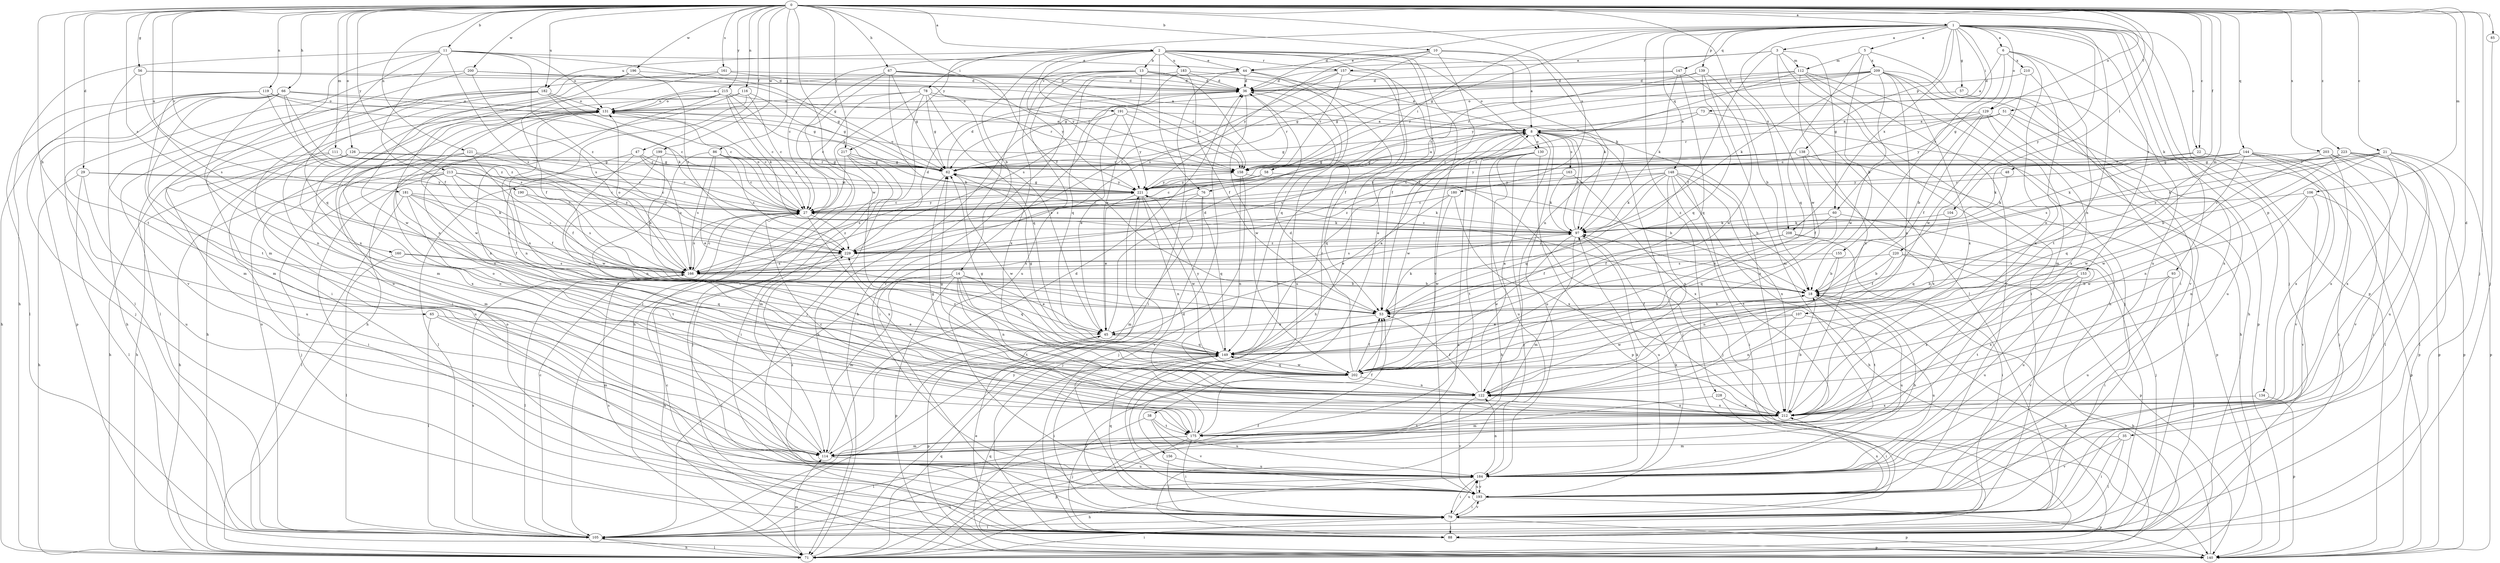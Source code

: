strict digraph  {
0;
1;
2;
3;
5;
6;
8;
10;
11;
13;
14;
18;
21;
22;
27;
29;
35;
36;
38;
44;
45;
47;
48;
51;
53;
56;
57;
58;
60;
62;
65;
66;
67;
71;
73;
76;
78;
79;
85;
86;
88;
93;
97;
104;
105;
106;
107;
111;
112;
114;
116;
119;
121;
122;
126;
129;
130;
131;
134;
138;
139;
140;
144;
147;
148;
149;
153;
155;
156;
157;
158;
160;
161;
163;
166;
175;
180;
181;
182;
183;
184;
190;
191;
193;
196;
199;
200;
202;
203;
208;
209;
210;
212;
213;
215;
217;
220;
221;
223;
228;
229;
0 -> 1  [label=a];
0 -> 2  [label=a];
0 -> 10  [label=b];
0 -> 11  [label=b];
0 -> 21  [label=c];
0 -> 22  [label=c];
0 -> 29  [label=d];
0 -> 35  [label=d];
0 -> 47  [label=f];
0 -> 48  [label=f];
0 -> 51  [label=f];
0 -> 53  [label=f];
0 -> 56  [label=g];
0 -> 65  [label=h];
0 -> 66  [label=h];
0 -> 67  [label=h];
0 -> 85  [label=j];
0 -> 86  [label=j];
0 -> 88  [label=j];
0 -> 104  [label=l];
0 -> 106  [label=m];
0 -> 107  [label=m];
0 -> 111  [label=m];
0 -> 116  [label=n];
0 -> 119  [label=n];
0 -> 121  [label=n];
0 -> 126  [label=o];
0 -> 129  [label=o];
0 -> 144  [label=q];
0 -> 160  [label=s];
0 -> 161  [label=s];
0 -> 175  [label=t];
0 -> 180  [label=u];
0 -> 181  [label=u];
0 -> 182  [label=u];
0 -> 190  [label=v];
0 -> 196  [label=w];
0 -> 199  [label=w];
0 -> 200  [label=w];
0 -> 202  [label=w];
0 -> 203  [label=x];
0 -> 208  [label=x];
0 -> 213  [label=y];
0 -> 215  [label=y];
0 -> 217  [label=y];
0 -> 223  [label=z];
1 -> 3  [label=a];
1 -> 5  [label=a];
1 -> 6  [label=a];
1 -> 22  [label=c];
1 -> 36  [label=d];
1 -> 57  [label=g];
1 -> 58  [label=g];
1 -> 73  [label=i];
1 -> 76  [label=i];
1 -> 88  [label=j];
1 -> 93  [label=k];
1 -> 122  [label=n];
1 -> 129  [label=o];
1 -> 134  [label=p];
1 -> 138  [label=p];
1 -> 139  [label=p];
1 -> 140  [label=p];
1 -> 147  [label=q];
1 -> 148  [label=q];
1 -> 153  [label=r];
1 -> 155  [label=r];
1 -> 202  [label=w];
1 -> 208  [label=x];
1 -> 217  [label=y];
1 -> 220  [label=y];
1 -> 228  [label=z];
2 -> 13  [label=b];
2 -> 14  [label=b];
2 -> 27  [label=c];
2 -> 38  [label=e];
2 -> 44  [label=e];
2 -> 76  [label=i];
2 -> 78  [label=i];
2 -> 97  [label=k];
2 -> 130  [label=o];
2 -> 156  [label=r];
2 -> 157  [label=r];
2 -> 182  [label=u];
2 -> 183  [label=u];
2 -> 191  [label=v];
2 -> 193  [label=v];
2 -> 221  [label=y];
3 -> 44  [label=e];
3 -> 53  [label=f];
3 -> 60  [label=g];
3 -> 71  [label=h];
3 -> 105  [label=l];
3 -> 112  [label=m];
3 -> 157  [label=r];
5 -> 18  [label=b];
5 -> 79  [label=i];
5 -> 112  [label=m];
5 -> 149  [label=q];
5 -> 209  [label=x];
6 -> 8  [label=a];
6 -> 60  [label=g];
6 -> 122  [label=n];
6 -> 175  [label=t];
6 -> 184  [label=u];
6 -> 210  [label=x];
8 -> 62  [label=g];
8 -> 88  [label=j];
8 -> 97  [label=k];
8 -> 130  [label=o];
8 -> 149  [label=q];
8 -> 163  [label=s];
8 -> 166  [label=s];
8 -> 184  [label=u];
8 -> 202  [label=w];
8 -> 212  [label=x];
10 -> 8  [label=a];
10 -> 44  [label=e];
10 -> 53  [label=f];
10 -> 122  [label=n];
10 -> 166  [label=s];
10 -> 221  [label=y];
11 -> 44  [label=e];
11 -> 53  [label=f];
11 -> 62  [label=g];
11 -> 71  [label=h];
11 -> 114  [label=m];
11 -> 131  [label=o];
11 -> 149  [label=q];
11 -> 166  [label=s];
11 -> 229  [label=z];
13 -> 36  [label=d];
13 -> 45  [label=e];
13 -> 53  [label=f];
13 -> 71  [label=h];
13 -> 97  [label=k];
13 -> 131  [label=o];
13 -> 184  [label=u];
13 -> 212  [label=x];
14 -> 18  [label=b];
14 -> 45  [label=e];
14 -> 105  [label=l];
14 -> 114  [label=m];
14 -> 122  [label=n];
14 -> 140  [label=p];
14 -> 149  [label=q];
14 -> 175  [label=t];
18 -> 53  [label=f];
18 -> 97  [label=k];
18 -> 175  [label=t];
18 -> 184  [label=u];
21 -> 97  [label=k];
21 -> 105  [label=l];
21 -> 122  [label=n];
21 -> 140  [label=p];
21 -> 158  [label=r];
21 -> 184  [label=u];
21 -> 212  [label=x];
21 -> 229  [label=z];
22 -> 62  [label=g];
22 -> 88  [label=j];
22 -> 97  [label=k];
27 -> 97  [label=k];
27 -> 131  [label=o];
27 -> 166  [label=s];
27 -> 212  [label=x];
27 -> 221  [label=y];
27 -> 229  [label=z];
29 -> 27  [label=c];
29 -> 71  [label=h];
29 -> 105  [label=l];
29 -> 184  [label=u];
29 -> 221  [label=y];
35 -> 79  [label=i];
35 -> 105  [label=l];
35 -> 114  [label=m];
35 -> 193  [label=v];
36 -> 131  [label=o];
36 -> 158  [label=r];
36 -> 184  [label=u];
36 -> 202  [label=w];
38 -> 88  [label=j];
38 -> 175  [label=t];
38 -> 184  [label=u];
38 -> 193  [label=v];
44 -> 36  [label=d];
44 -> 105  [label=l];
44 -> 149  [label=q];
44 -> 166  [label=s];
44 -> 193  [label=v];
45 -> 36  [label=d];
45 -> 140  [label=p];
45 -> 149  [label=q];
47 -> 62  [label=g];
47 -> 166  [label=s];
47 -> 202  [label=w];
47 -> 212  [label=x];
47 -> 221  [label=y];
48 -> 97  [label=k];
48 -> 221  [label=y];
51 -> 8  [label=a];
51 -> 158  [label=r];
51 -> 184  [label=u];
51 -> 212  [label=x];
51 -> 221  [label=y];
53 -> 18  [label=b];
53 -> 45  [label=e];
53 -> 97  [label=k];
56 -> 8  [label=a];
56 -> 36  [label=d];
56 -> 166  [label=s];
56 -> 175  [label=t];
57 -> 131  [label=o];
57 -> 140  [label=p];
58 -> 27  [label=c];
58 -> 88  [label=j];
58 -> 221  [label=y];
58 -> 229  [label=z];
60 -> 53  [label=f];
60 -> 88  [label=j];
60 -> 97  [label=k];
60 -> 149  [label=q];
62 -> 36  [label=d];
62 -> 166  [label=s];
62 -> 202  [label=w];
62 -> 221  [label=y];
65 -> 45  [label=e];
65 -> 105  [label=l];
65 -> 114  [label=m];
66 -> 62  [label=g];
66 -> 71  [label=h];
66 -> 114  [label=m];
66 -> 122  [label=n];
66 -> 131  [label=o];
66 -> 140  [label=p];
66 -> 166  [label=s];
66 -> 229  [label=z];
67 -> 18  [label=b];
67 -> 36  [label=d];
67 -> 62  [label=g];
67 -> 105  [label=l];
67 -> 158  [label=r];
67 -> 193  [label=v];
67 -> 221  [label=y];
71 -> 8  [label=a];
71 -> 18  [label=b];
71 -> 79  [label=i];
71 -> 105  [label=l];
71 -> 114  [label=m];
71 -> 149  [label=q];
71 -> 221  [label=y];
73 -> 8  [label=a];
73 -> 71  [label=h];
73 -> 158  [label=r];
76 -> 27  [label=c];
76 -> 114  [label=m];
76 -> 149  [label=q];
76 -> 193  [label=v];
78 -> 27  [label=c];
78 -> 45  [label=e];
78 -> 62  [label=g];
78 -> 71  [label=h];
78 -> 88  [label=j];
78 -> 131  [label=o];
78 -> 149  [label=q];
78 -> 158  [label=r];
79 -> 88  [label=j];
79 -> 105  [label=l];
79 -> 140  [label=p];
79 -> 184  [label=u];
79 -> 193  [label=v];
85 -> 88  [label=j];
86 -> 27  [label=c];
86 -> 45  [label=e];
86 -> 62  [label=g];
86 -> 122  [label=n];
86 -> 158  [label=r];
86 -> 166  [label=s];
86 -> 229  [label=z];
88 -> 45  [label=e];
88 -> 131  [label=o];
88 -> 140  [label=p];
88 -> 166  [label=s];
93 -> 18  [label=b];
93 -> 88  [label=j];
93 -> 184  [label=u];
93 -> 212  [label=x];
97 -> 8  [label=a];
97 -> 27  [label=c];
97 -> 114  [label=m];
97 -> 184  [label=u];
97 -> 202  [label=w];
97 -> 229  [label=z];
104 -> 97  [label=k];
104 -> 149  [label=q];
105 -> 27  [label=c];
105 -> 36  [label=d];
105 -> 53  [label=f];
105 -> 71  [label=h];
105 -> 131  [label=o];
105 -> 166  [label=s];
105 -> 184  [label=u];
106 -> 27  [label=c];
106 -> 122  [label=n];
106 -> 140  [label=p];
106 -> 193  [label=v];
106 -> 202  [label=w];
107 -> 45  [label=e];
107 -> 122  [label=n];
107 -> 184  [label=u];
107 -> 202  [label=w];
111 -> 27  [label=c];
111 -> 71  [label=h];
111 -> 158  [label=r];
111 -> 184  [label=u];
111 -> 229  [label=z];
112 -> 36  [label=d];
112 -> 79  [label=i];
112 -> 88  [label=j];
112 -> 158  [label=r];
112 -> 193  [label=v];
112 -> 212  [label=x];
112 -> 229  [label=z];
114 -> 36  [label=d];
114 -> 131  [label=o];
114 -> 184  [label=u];
116 -> 27  [label=c];
116 -> 62  [label=g];
116 -> 71  [label=h];
116 -> 122  [label=n];
116 -> 131  [label=o];
119 -> 27  [label=c];
119 -> 88  [label=j];
119 -> 105  [label=l];
119 -> 114  [label=m];
119 -> 131  [label=o];
119 -> 229  [label=z];
121 -> 53  [label=f];
121 -> 62  [label=g];
121 -> 114  [label=m];
121 -> 184  [label=u];
121 -> 229  [label=z];
122 -> 8  [label=a];
122 -> 53  [label=f];
122 -> 62  [label=g];
122 -> 193  [label=v];
122 -> 212  [label=x];
126 -> 27  [label=c];
126 -> 71  [label=h];
126 -> 79  [label=i];
126 -> 158  [label=r];
126 -> 212  [label=x];
129 -> 8  [label=a];
129 -> 18  [label=b];
129 -> 27  [label=c];
129 -> 53  [label=f];
129 -> 88  [label=j];
129 -> 212  [label=x];
130 -> 71  [label=h];
130 -> 88  [label=j];
130 -> 140  [label=p];
130 -> 158  [label=r];
130 -> 175  [label=t];
130 -> 184  [label=u];
131 -> 8  [label=a];
131 -> 27  [label=c];
131 -> 71  [label=h];
131 -> 122  [label=n];
131 -> 212  [label=x];
134 -> 140  [label=p];
134 -> 212  [label=x];
138 -> 27  [label=c];
138 -> 53  [label=f];
138 -> 62  [label=g];
138 -> 140  [label=p];
138 -> 212  [label=x];
138 -> 221  [label=y];
139 -> 18  [label=b];
139 -> 27  [label=c];
139 -> 36  [label=d];
139 -> 114  [label=m];
139 -> 149  [label=q];
140 -> 18  [label=b];
140 -> 27  [label=c];
140 -> 149  [label=q];
144 -> 27  [label=c];
144 -> 79  [label=i];
144 -> 97  [label=k];
144 -> 140  [label=p];
144 -> 149  [label=q];
144 -> 158  [label=r];
144 -> 193  [label=v];
144 -> 202  [label=w];
144 -> 212  [label=x];
147 -> 36  [label=d];
147 -> 62  [label=g];
147 -> 97  [label=k];
147 -> 149  [label=q];
147 -> 202  [label=w];
148 -> 18  [label=b];
148 -> 71  [label=h];
148 -> 79  [label=i];
148 -> 97  [label=k];
148 -> 122  [label=n];
148 -> 149  [label=q];
148 -> 175  [label=t];
148 -> 212  [label=x];
148 -> 221  [label=y];
148 -> 229  [label=z];
149 -> 8  [label=a];
149 -> 62  [label=g];
149 -> 79  [label=i];
149 -> 202  [label=w];
149 -> 221  [label=y];
149 -> 229  [label=z];
153 -> 18  [label=b];
153 -> 175  [label=t];
153 -> 184  [label=u];
153 -> 193  [label=v];
153 -> 212  [label=x];
155 -> 18  [label=b];
155 -> 122  [label=n];
155 -> 166  [label=s];
156 -> 79  [label=i];
156 -> 184  [label=u];
157 -> 36  [label=d];
157 -> 53  [label=f];
157 -> 62  [label=g];
157 -> 71  [label=h];
157 -> 158  [label=r];
157 -> 229  [label=z];
158 -> 8  [label=a];
158 -> 18  [label=b];
158 -> 88  [label=j];
158 -> 122  [label=n];
158 -> 131  [label=o];
158 -> 221  [label=y];
160 -> 105  [label=l];
160 -> 149  [label=q];
160 -> 166  [label=s];
161 -> 36  [label=d];
161 -> 53  [label=f];
161 -> 79  [label=i];
161 -> 158  [label=r];
163 -> 97  [label=k];
163 -> 212  [label=x];
163 -> 221  [label=y];
166 -> 18  [label=b];
166 -> 27  [label=c];
166 -> 105  [label=l];
166 -> 131  [label=o];
175 -> 27  [label=c];
175 -> 53  [label=f];
175 -> 79  [label=i];
175 -> 105  [label=l];
175 -> 114  [label=m];
175 -> 131  [label=o];
175 -> 140  [label=p];
180 -> 27  [label=c];
180 -> 45  [label=e];
180 -> 202  [label=w];
180 -> 212  [label=x];
181 -> 27  [label=c];
181 -> 53  [label=f];
181 -> 97  [label=k];
181 -> 105  [label=l];
181 -> 166  [label=s];
181 -> 175  [label=t];
182 -> 27  [label=c];
182 -> 71  [label=h];
182 -> 79  [label=i];
182 -> 97  [label=k];
182 -> 105  [label=l];
182 -> 131  [label=o];
182 -> 184  [label=u];
183 -> 8  [label=a];
183 -> 36  [label=d];
183 -> 53  [label=f];
183 -> 149  [label=q];
183 -> 193  [label=v];
184 -> 18  [label=b];
184 -> 71  [label=h];
184 -> 79  [label=i];
184 -> 97  [label=k];
184 -> 122  [label=n];
184 -> 193  [label=v];
184 -> 229  [label=z];
190 -> 27  [label=c];
190 -> 166  [label=s];
191 -> 8  [label=a];
191 -> 45  [label=e];
191 -> 71  [label=h];
191 -> 79  [label=i];
191 -> 158  [label=r];
191 -> 221  [label=y];
193 -> 79  [label=i];
193 -> 97  [label=k];
193 -> 140  [label=p];
193 -> 149  [label=q];
193 -> 184  [label=u];
193 -> 212  [label=x];
196 -> 36  [label=d];
196 -> 122  [label=n];
196 -> 202  [label=w];
196 -> 212  [label=x];
196 -> 229  [label=z];
199 -> 18  [label=b];
199 -> 62  [label=g];
199 -> 105  [label=l];
199 -> 202  [label=w];
200 -> 36  [label=d];
200 -> 62  [label=g];
200 -> 105  [label=l];
200 -> 166  [label=s];
200 -> 193  [label=v];
202 -> 36  [label=d];
202 -> 53  [label=f];
202 -> 62  [label=g];
202 -> 79  [label=i];
202 -> 122  [label=n];
202 -> 149  [label=q];
203 -> 62  [label=g];
203 -> 79  [label=i];
203 -> 140  [label=p];
203 -> 202  [label=w];
203 -> 212  [label=x];
208 -> 53  [label=f];
208 -> 79  [label=i];
208 -> 140  [label=p];
208 -> 166  [label=s];
208 -> 229  [label=z];
209 -> 36  [label=d];
209 -> 62  [label=g];
209 -> 71  [label=h];
209 -> 97  [label=k];
209 -> 114  [label=m];
209 -> 122  [label=n];
209 -> 158  [label=r];
209 -> 193  [label=v];
209 -> 202  [label=w];
209 -> 212  [label=x];
209 -> 221  [label=y];
210 -> 36  [label=d];
210 -> 202  [label=w];
210 -> 212  [label=x];
212 -> 18  [label=b];
212 -> 62  [label=g];
212 -> 122  [label=n];
212 -> 175  [label=t];
213 -> 27  [label=c];
213 -> 53  [label=f];
213 -> 71  [label=h];
213 -> 79  [label=i];
213 -> 88  [label=j];
213 -> 166  [label=s];
213 -> 221  [label=y];
215 -> 27  [label=c];
215 -> 97  [label=k];
215 -> 114  [label=m];
215 -> 131  [label=o];
215 -> 158  [label=r];
215 -> 202  [label=w];
215 -> 212  [label=x];
215 -> 221  [label=y];
217 -> 27  [label=c];
217 -> 62  [label=g];
217 -> 79  [label=i];
217 -> 88  [label=j];
217 -> 114  [label=m];
220 -> 18  [label=b];
220 -> 53  [label=f];
220 -> 79  [label=i];
220 -> 166  [label=s];
220 -> 184  [label=u];
221 -> 27  [label=c];
221 -> 45  [label=e];
221 -> 62  [label=g];
221 -> 88  [label=j];
221 -> 97  [label=k];
221 -> 122  [label=n];
221 -> 202  [label=w];
223 -> 18  [label=b];
223 -> 62  [label=g];
223 -> 105  [label=l];
223 -> 140  [label=p];
223 -> 166  [label=s];
223 -> 193  [label=v];
228 -> 79  [label=i];
228 -> 114  [label=m];
228 -> 212  [label=x];
229 -> 36  [label=d];
229 -> 71  [label=h];
229 -> 166  [label=s];
}
